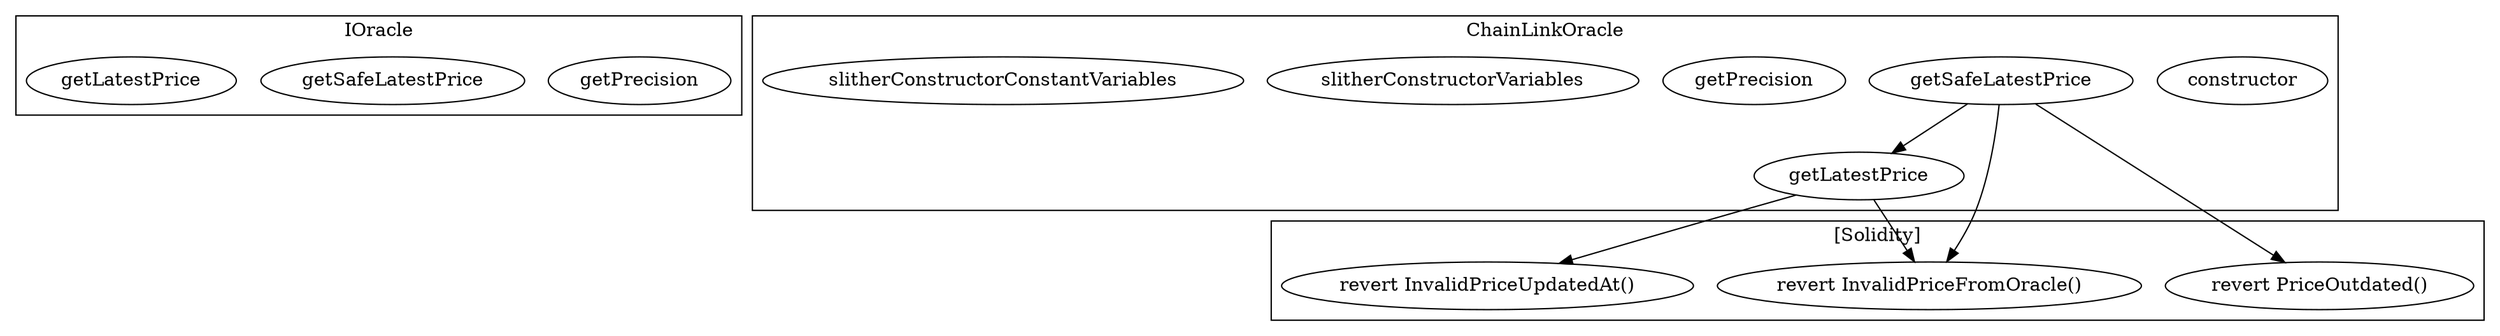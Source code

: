 strict digraph {
subgraph cluster_37634_IOracle {
label = "IOracle"
"37634_getPrecision" [label="getPrecision"]
"37634_getSafeLatestPrice" [label="getSafeLatestPrice"]
"37634_getLatestPrice" [label="getLatestPrice"]
}subgraph cluster_45314_ChainLinkOracle {
label = "ChainLinkOracle"
"45314_constructor" [label="constructor"]
"45314_getSafeLatestPrice" [label="getSafeLatestPrice"]
"45314_getPrecision" [label="getPrecision"]
"45314_slitherConstructorVariables" [label="slitherConstructorVariables"]
"45314_getLatestPrice" [label="getLatestPrice"]
"45314_slitherConstructorConstantVariables" [label="slitherConstructorConstantVariables"]
"45314_getSafeLatestPrice" -> "45314_getLatestPrice"
}subgraph cluster_solidity {
label = "[Solidity]"
"revert PriceOutdated()" 
"revert InvalidPriceFromOracle()" 
"revert InvalidPriceUpdatedAt()" 
"45314_getSafeLatestPrice" -> "revert PriceOutdated()"
"45314_getLatestPrice" -> "revert InvalidPriceUpdatedAt()"
"45314_getLatestPrice" -> "revert InvalidPriceFromOracle()"
"45314_getSafeLatestPrice" -> "revert InvalidPriceFromOracle()"
}
}